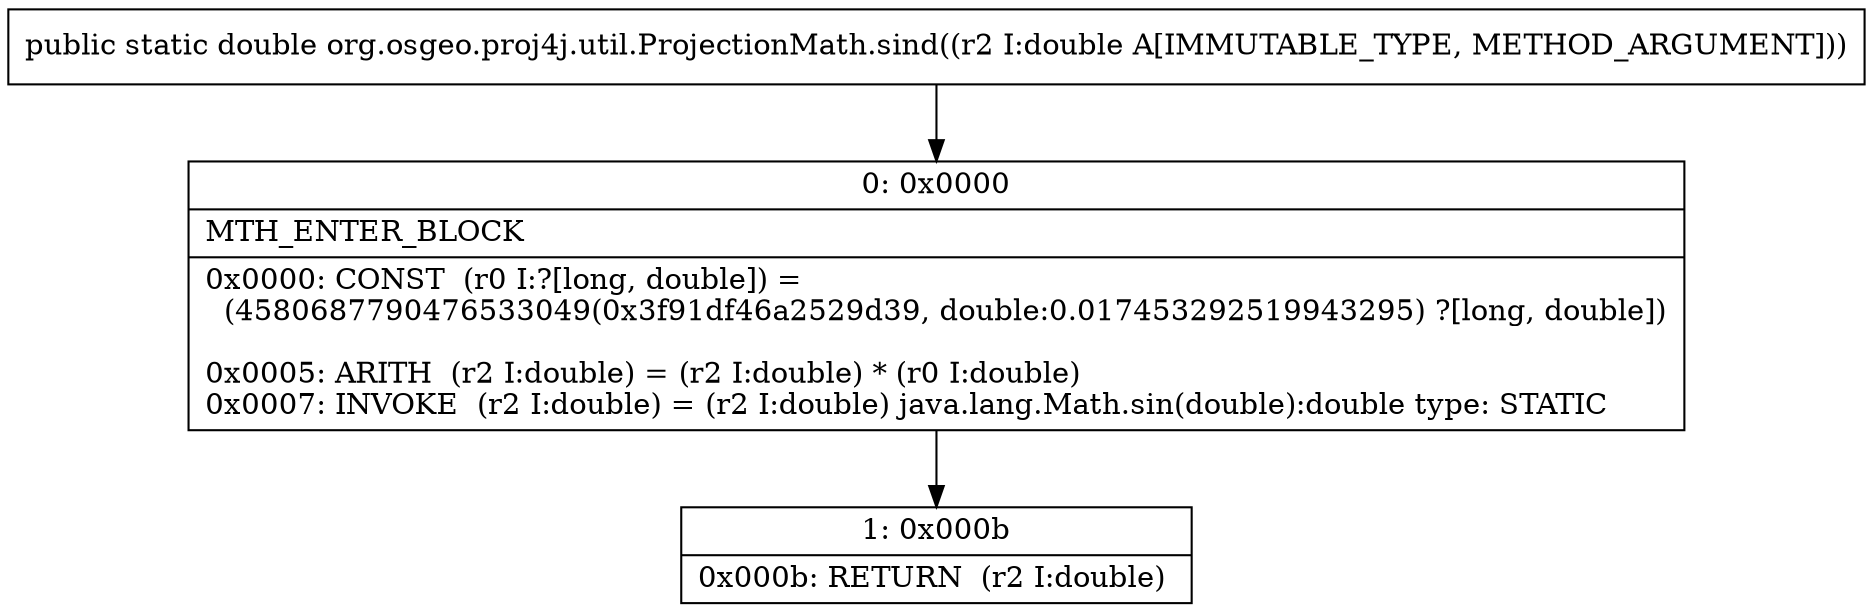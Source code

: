 digraph "CFG fororg.osgeo.proj4j.util.ProjectionMath.sind(D)D" {
Node_0 [shape=record,label="{0\:\ 0x0000|MTH_ENTER_BLOCK\l|0x0000: CONST  (r0 I:?[long, double]) = \l  (4580687790476533049(0x3f91df46a2529d39, double:0.017453292519943295) ?[long, double])\l \l0x0005: ARITH  (r2 I:double) = (r2 I:double) * (r0 I:double) \l0x0007: INVOKE  (r2 I:double) = (r2 I:double) java.lang.Math.sin(double):double type: STATIC \l}"];
Node_1 [shape=record,label="{1\:\ 0x000b|0x000b: RETURN  (r2 I:double) \l}"];
MethodNode[shape=record,label="{public static double org.osgeo.proj4j.util.ProjectionMath.sind((r2 I:double A[IMMUTABLE_TYPE, METHOD_ARGUMENT])) }"];
MethodNode -> Node_0;
Node_0 -> Node_1;
}

